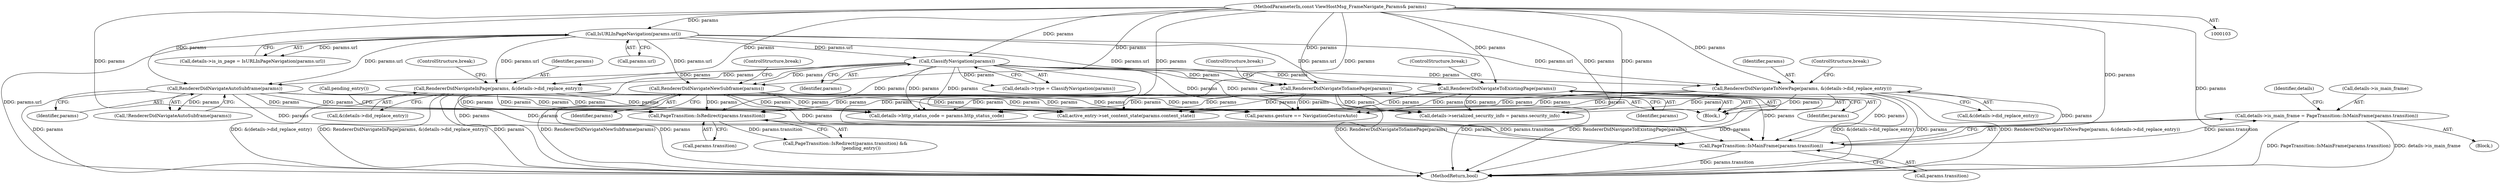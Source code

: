digraph "0_Chrome_20d1c99d9b53a0b2b419aae0075494a9d0b86daf@API" {
"1000256" [label="(Call,details->is_main_frame = PageTransition::IsMainFrame(params.transition))"];
"1000260" [label="(Call,PageTransition::IsMainFrame(params.transition))"];
"1000186" [label="(Call,RendererDidNavigateInPage(params, &(details->did_replace_entry)))"];
"1000154" [label="(Call,IsURLInPageNavigation(params.url))"];
"1000104" [label="(MethodParameterIn,const ViewHostMsg_FrameNavigate_Params& params)"];
"1000162" [label="(Call,ClassifyNavigation(params))"];
"1000200" [label="(Call,RendererDidNavigateAutoSubframe(params))"];
"1000194" [label="(Call,RendererDidNavigateNewSubframe(params))"];
"1000170" [label="(Call,RendererDidNavigateToNewPage(params, &(details->did_replace_entry)))"];
"1000182" [label="(Call,RendererDidNavigateToSamePage(params))"];
"1000178" [label="(Call,RendererDidNavigateToExistingPage(params))"];
"1000240" [label="(Call,PageTransition::IsRedirect(params.transition))"];
"1000150" [label="(Call,details->is_in_page = IsURLInPageNavigation(params.url))"];
"1000178" [label="(Call,RendererDidNavigateToExistingPage(params))"];
"1000182" [label="(Call,RendererDidNavigateToSamePage(params))"];
"1000256" [label="(Call,details->is_main_frame = PageTransition::IsMainFrame(params.transition))"];
"1000261" [label="(Call,params.transition)"];
"1000155" [label="(Call,params.url)"];
"1000195" [label="(Identifier,params)"];
"1000186" [label="(Call,RendererDidNavigateInPage(params, &(details->did_replace_entry)))"];
"1000196" [label="(ControlStructure,break;)"];
"1000271" [label="(Call,details->http_status_code = params.http_status_code)"];
"1000199" [label="(Call,!RendererDidNavigateAutoSubframe(params))"];
"1000188" [label="(Call,&(details->did_replace_entry))"];
"1000192" [label="(ControlStructure,break;)"];
"1000266" [label="(Identifier,details)"];
"1000226" [label="(Call,active_entry->set_content_state(params.content_state))"];
"1000201" [label="(Identifier,params)"];
"1000240" [label="(Call,PageTransition::IsRedirect(params.transition))"];
"1000171" [label="(Identifier,params)"];
"1000176" [label="(ControlStructure,break;)"];
"1000180" [label="(ControlStructure,break;)"];
"1000104" [label="(MethodParameterIn,const ViewHostMsg_FrameNavigate_Params& params)"];
"1000246" [label="(Call,params.gesture == NavigationGestureAuto)"];
"1000183" [label="(Identifier,params)"];
"1000184" [label="(ControlStructure,break;)"];
"1000245" [label="(Call,pending_entry())"];
"1000241" [label="(Call,params.transition)"];
"1000283" [label="(MethodReturn,bool)"];
"1000158" [label="(Call,details->type = ClassifyNavigation(params))"];
"1000172" [label="(Call,&(details->did_replace_entry))"];
"1000260" [label="(Call,PageTransition::IsMainFrame(params.transition))"];
"1000187" [label="(Identifier,params)"];
"1000163" [label="(Identifier,params)"];
"1000257" [label="(Call,details->is_main_frame)"];
"1000154" [label="(Call,IsURLInPageNavigation(params.url))"];
"1000162" [label="(Call,ClassifyNavigation(params))"];
"1000168" [label="(Block,)"];
"1000264" [label="(Call,details->serialized_security_info = params.security_info)"];
"1000239" [label="(Call,PageTransition::IsRedirect(params.transition) &&\n                      !pending_entry())"];
"1000107" [label="(Block,)"];
"1000179" [label="(Identifier,params)"];
"1000200" [label="(Call,RendererDidNavigateAutoSubframe(params))"];
"1000194" [label="(Call,RendererDidNavigateNewSubframe(params))"];
"1000170" [label="(Call,RendererDidNavigateToNewPage(params, &(details->did_replace_entry)))"];
"1000256" -> "1000107"  [label="AST: "];
"1000256" -> "1000260"  [label="CFG: "];
"1000257" -> "1000256"  [label="AST: "];
"1000260" -> "1000256"  [label="AST: "];
"1000266" -> "1000256"  [label="CFG: "];
"1000256" -> "1000283"  [label="DDG: PageTransition::IsMainFrame(params.transition)"];
"1000256" -> "1000283"  [label="DDG: details->is_main_frame"];
"1000260" -> "1000256"  [label="DDG: params.transition"];
"1000260" -> "1000261"  [label="CFG: "];
"1000261" -> "1000260"  [label="AST: "];
"1000260" -> "1000283"  [label="DDG: params.transition"];
"1000186" -> "1000260"  [label="DDG: params"];
"1000200" -> "1000260"  [label="DDG: params"];
"1000194" -> "1000260"  [label="DDG: params"];
"1000170" -> "1000260"  [label="DDG: params"];
"1000182" -> "1000260"  [label="DDG: params"];
"1000178" -> "1000260"  [label="DDG: params"];
"1000162" -> "1000260"  [label="DDG: params"];
"1000240" -> "1000260"  [label="DDG: params.transition"];
"1000104" -> "1000260"  [label="DDG: params"];
"1000186" -> "1000168"  [label="AST: "];
"1000186" -> "1000188"  [label="CFG: "];
"1000187" -> "1000186"  [label="AST: "];
"1000188" -> "1000186"  [label="AST: "];
"1000192" -> "1000186"  [label="CFG: "];
"1000186" -> "1000283"  [label="DDG: &(details->did_replace_entry)"];
"1000186" -> "1000283"  [label="DDG: RendererDidNavigateInPage(params, &(details->did_replace_entry))"];
"1000186" -> "1000283"  [label="DDG: params"];
"1000154" -> "1000186"  [label="DDG: params.url"];
"1000162" -> "1000186"  [label="DDG: params"];
"1000104" -> "1000186"  [label="DDG: params"];
"1000186" -> "1000226"  [label="DDG: params"];
"1000186" -> "1000240"  [label="DDG: params"];
"1000186" -> "1000246"  [label="DDG: params"];
"1000186" -> "1000264"  [label="DDG: params"];
"1000186" -> "1000271"  [label="DDG: params"];
"1000154" -> "1000150"  [label="AST: "];
"1000154" -> "1000155"  [label="CFG: "];
"1000155" -> "1000154"  [label="AST: "];
"1000150" -> "1000154"  [label="CFG: "];
"1000154" -> "1000283"  [label="DDG: params.url"];
"1000154" -> "1000150"  [label="DDG: params.url"];
"1000104" -> "1000154"  [label="DDG: params"];
"1000154" -> "1000162"  [label="DDG: params.url"];
"1000154" -> "1000170"  [label="DDG: params.url"];
"1000154" -> "1000178"  [label="DDG: params.url"];
"1000154" -> "1000182"  [label="DDG: params.url"];
"1000154" -> "1000194"  [label="DDG: params.url"];
"1000154" -> "1000200"  [label="DDG: params.url"];
"1000104" -> "1000103"  [label="AST: "];
"1000104" -> "1000283"  [label="DDG: params"];
"1000104" -> "1000162"  [label="DDG: params"];
"1000104" -> "1000170"  [label="DDG: params"];
"1000104" -> "1000178"  [label="DDG: params"];
"1000104" -> "1000182"  [label="DDG: params"];
"1000104" -> "1000194"  [label="DDG: params"];
"1000104" -> "1000200"  [label="DDG: params"];
"1000104" -> "1000226"  [label="DDG: params"];
"1000104" -> "1000240"  [label="DDG: params"];
"1000104" -> "1000246"  [label="DDG: params"];
"1000104" -> "1000264"  [label="DDG: params"];
"1000104" -> "1000271"  [label="DDG: params"];
"1000162" -> "1000158"  [label="AST: "];
"1000162" -> "1000163"  [label="CFG: "];
"1000163" -> "1000162"  [label="AST: "];
"1000158" -> "1000162"  [label="CFG: "];
"1000162" -> "1000283"  [label="DDG: params"];
"1000162" -> "1000158"  [label="DDG: params"];
"1000162" -> "1000170"  [label="DDG: params"];
"1000162" -> "1000178"  [label="DDG: params"];
"1000162" -> "1000182"  [label="DDG: params"];
"1000162" -> "1000194"  [label="DDG: params"];
"1000162" -> "1000200"  [label="DDG: params"];
"1000162" -> "1000226"  [label="DDG: params"];
"1000162" -> "1000240"  [label="DDG: params"];
"1000162" -> "1000246"  [label="DDG: params"];
"1000162" -> "1000264"  [label="DDG: params"];
"1000162" -> "1000271"  [label="DDG: params"];
"1000200" -> "1000199"  [label="AST: "];
"1000200" -> "1000201"  [label="CFG: "];
"1000201" -> "1000200"  [label="AST: "];
"1000199" -> "1000200"  [label="CFG: "];
"1000200" -> "1000283"  [label="DDG: params"];
"1000200" -> "1000199"  [label="DDG: params"];
"1000200" -> "1000226"  [label="DDG: params"];
"1000200" -> "1000240"  [label="DDG: params"];
"1000200" -> "1000246"  [label="DDG: params"];
"1000200" -> "1000264"  [label="DDG: params"];
"1000200" -> "1000271"  [label="DDG: params"];
"1000194" -> "1000168"  [label="AST: "];
"1000194" -> "1000195"  [label="CFG: "];
"1000195" -> "1000194"  [label="AST: "];
"1000196" -> "1000194"  [label="CFG: "];
"1000194" -> "1000283"  [label="DDG: RendererDidNavigateNewSubframe(params)"];
"1000194" -> "1000283"  [label="DDG: params"];
"1000194" -> "1000226"  [label="DDG: params"];
"1000194" -> "1000240"  [label="DDG: params"];
"1000194" -> "1000246"  [label="DDG: params"];
"1000194" -> "1000264"  [label="DDG: params"];
"1000194" -> "1000271"  [label="DDG: params"];
"1000170" -> "1000168"  [label="AST: "];
"1000170" -> "1000172"  [label="CFG: "];
"1000171" -> "1000170"  [label="AST: "];
"1000172" -> "1000170"  [label="AST: "];
"1000176" -> "1000170"  [label="CFG: "];
"1000170" -> "1000283"  [label="DDG: &(details->did_replace_entry)"];
"1000170" -> "1000283"  [label="DDG: params"];
"1000170" -> "1000283"  [label="DDG: RendererDidNavigateToNewPage(params, &(details->did_replace_entry))"];
"1000170" -> "1000226"  [label="DDG: params"];
"1000170" -> "1000240"  [label="DDG: params"];
"1000170" -> "1000246"  [label="DDG: params"];
"1000170" -> "1000264"  [label="DDG: params"];
"1000170" -> "1000271"  [label="DDG: params"];
"1000182" -> "1000168"  [label="AST: "];
"1000182" -> "1000183"  [label="CFG: "];
"1000183" -> "1000182"  [label="AST: "];
"1000184" -> "1000182"  [label="CFG: "];
"1000182" -> "1000283"  [label="DDG: RendererDidNavigateToSamePage(params)"];
"1000182" -> "1000283"  [label="DDG: params"];
"1000182" -> "1000226"  [label="DDG: params"];
"1000182" -> "1000240"  [label="DDG: params"];
"1000182" -> "1000246"  [label="DDG: params"];
"1000182" -> "1000264"  [label="DDG: params"];
"1000182" -> "1000271"  [label="DDG: params"];
"1000178" -> "1000168"  [label="AST: "];
"1000178" -> "1000179"  [label="CFG: "];
"1000179" -> "1000178"  [label="AST: "];
"1000180" -> "1000178"  [label="CFG: "];
"1000178" -> "1000283"  [label="DDG: RendererDidNavigateToExistingPage(params)"];
"1000178" -> "1000283"  [label="DDG: params"];
"1000178" -> "1000226"  [label="DDG: params"];
"1000178" -> "1000240"  [label="DDG: params"];
"1000178" -> "1000246"  [label="DDG: params"];
"1000178" -> "1000264"  [label="DDG: params"];
"1000178" -> "1000271"  [label="DDG: params"];
"1000240" -> "1000239"  [label="AST: "];
"1000240" -> "1000241"  [label="CFG: "];
"1000241" -> "1000240"  [label="AST: "];
"1000245" -> "1000240"  [label="CFG: "];
"1000239" -> "1000240"  [label="CFG: "];
"1000240" -> "1000239"  [label="DDG: params.transition"];
}
